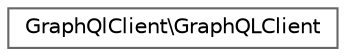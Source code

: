 digraph "Graphical Class Hierarchy"
{
 // LATEX_PDF_SIZE
  bgcolor="transparent";
  edge [fontname=Helvetica,fontsize=10,labelfontname=Helvetica,labelfontsize=10];
  node [fontname=Helvetica,fontsize=10,shape=box,height=0.2,width=0.4];
  rankdir="LR";
  Node0 [id="Node000000",label="GraphQlClient\\GraphQLClient",height=0.2,width=0.4,color="grey40", fillcolor="white", style="filled",URL="$classGraphQlClient_1_1GraphQLClient.html",tooltip=" "];
}
